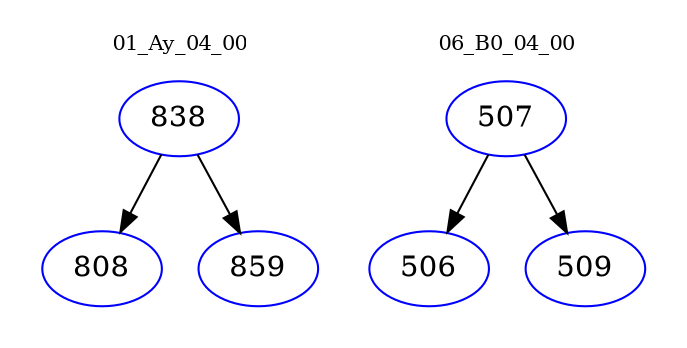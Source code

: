 digraph{
subgraph cluster_0 {
color = white
label = "01_Ay_04_00";
fontsize=10;
T0_838 [label="838", color="blue"]
T0_838 -> T0_808 [color="black"]
T0_808 [label="808", color="blue"]
T0_838 -> T0_859 [color="black"]
T0_859 [label="859", color="blue"]
}
subgraph cluster_1 {
color = white
label = "06_B0_04_00";
fontsize=10;
T1_507 [label="507", color="blue"]
T1_507 -> T1_506 [color="black"]
T1_506 [label="506", color="blue"]
T1_507 -> T1_509 [color="black"]
T1_509 [label="509", color="blue"]
}
}

